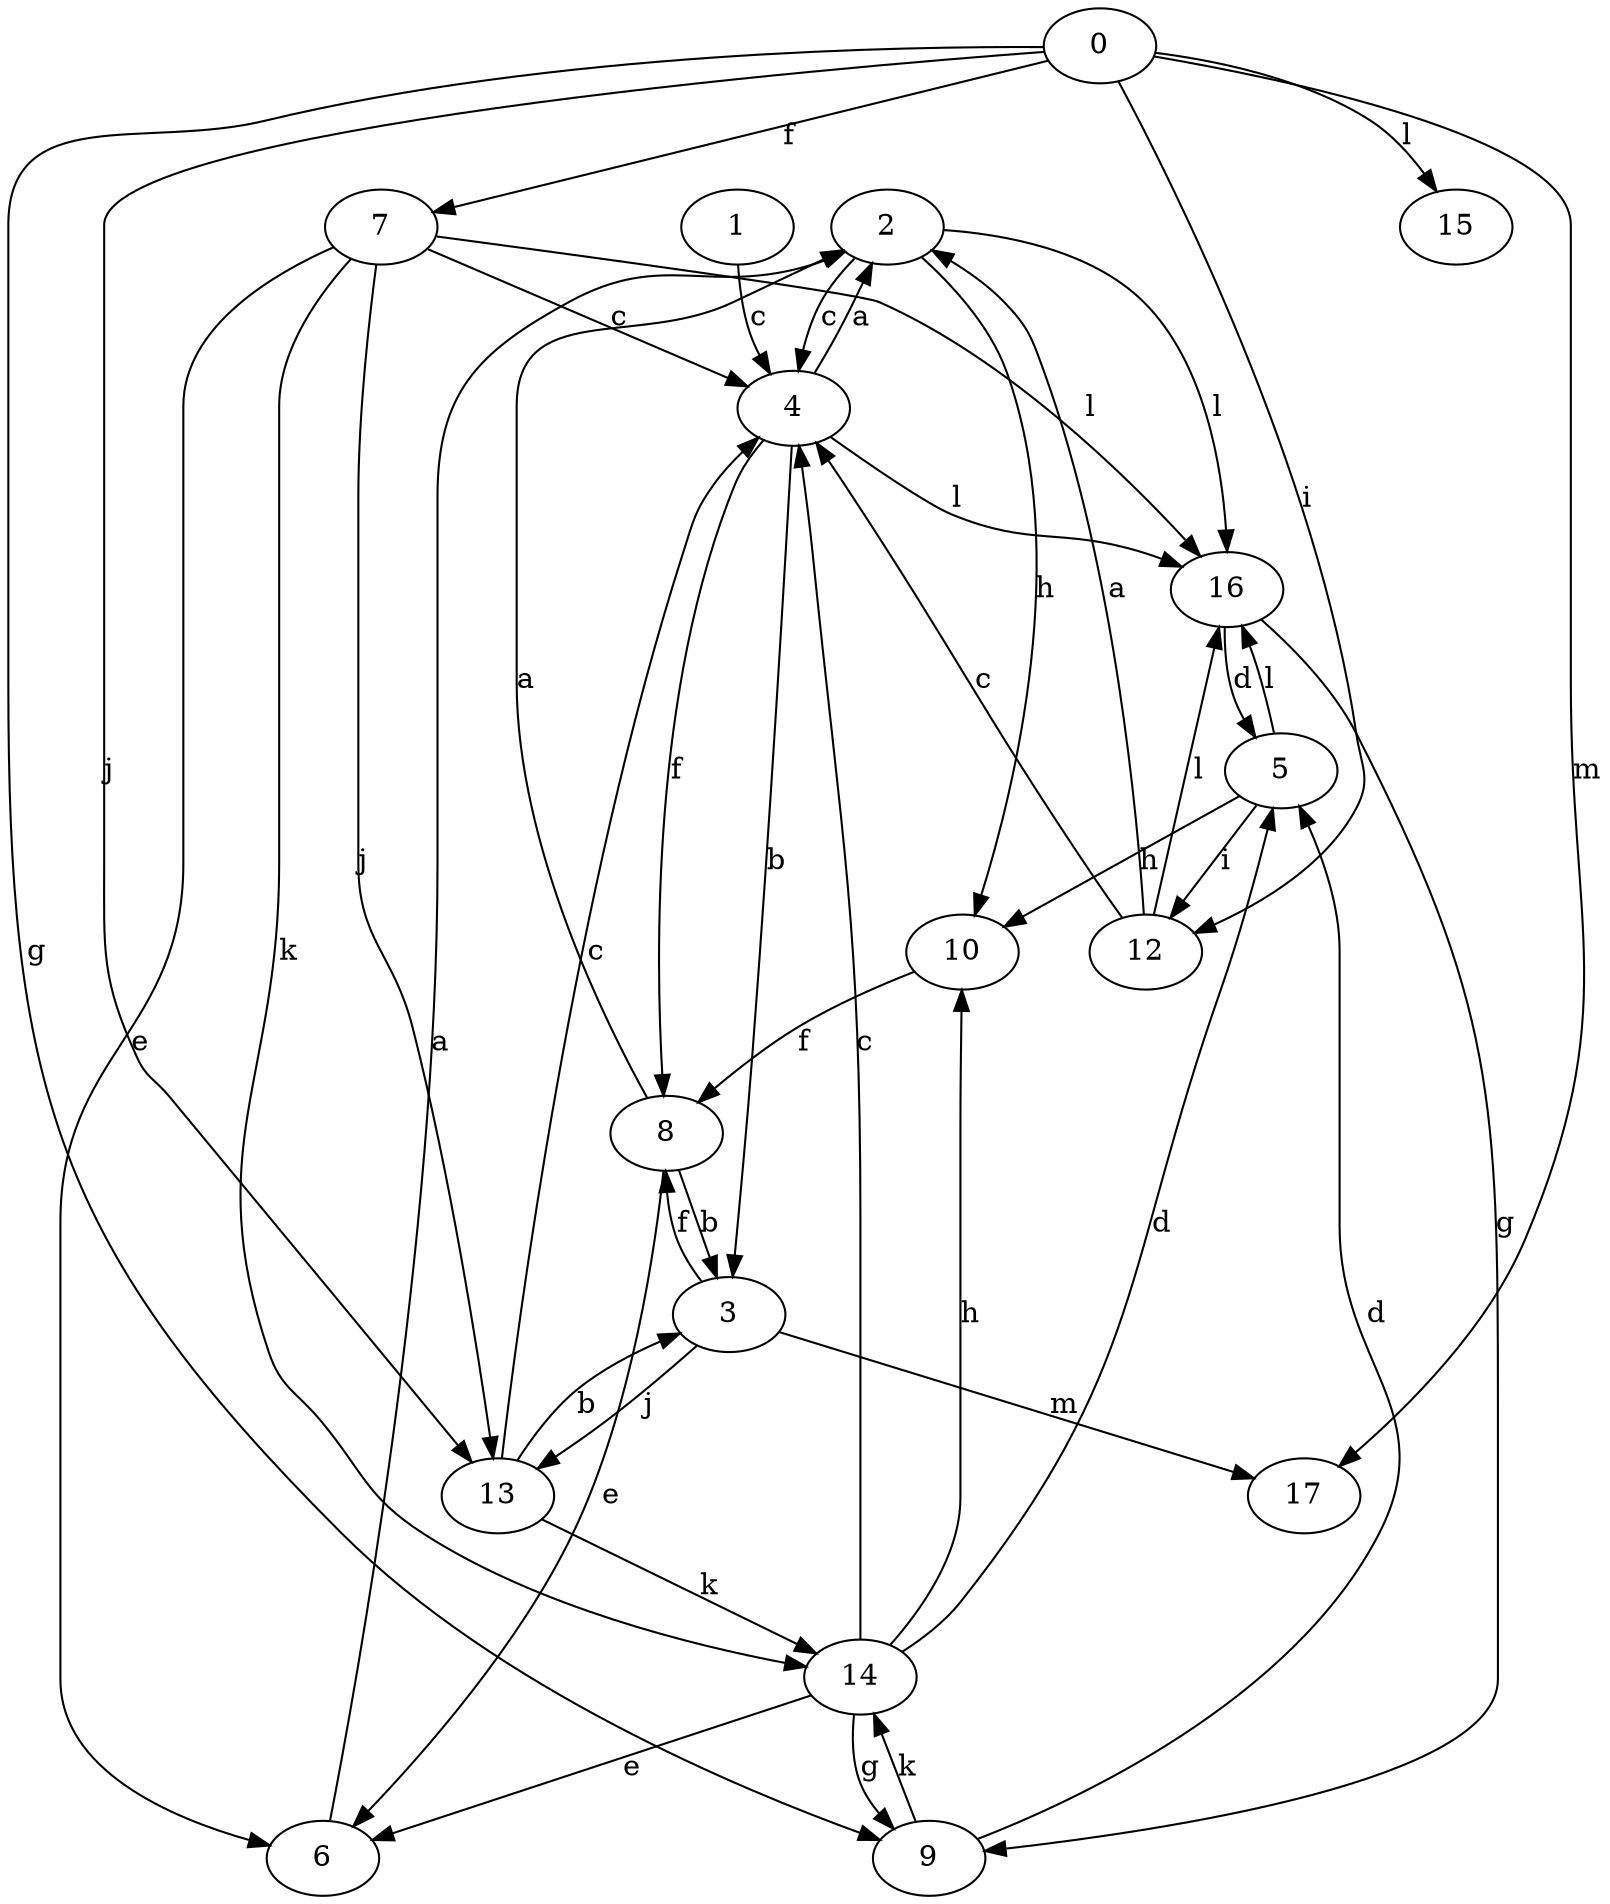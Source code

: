 strict digraph  {
2;
0;
3;
4;
5;
6;
7;
8;
9;
10;
1;
12;
13;
14;
15;
16;
17;
2 -> 4  [label=c];
2 -> 10  [label=h];
2 -> 16  [label=l];
0 -> 7  [label=f];
0 -> 9  [label=g];
0 -> 12  [label=i];
0 -> 13  [label=j];
0 -> 15  [label=l];
0 -> 17  [label=m];
3 -> 8  [label=f];
3 -> 13  [label=j];
3 -> 17  [label=m];
4 -> 2  [label=a];
4 -> 3  [label=b];
4 -> 8  [label=f];
4 -> 16  [label=l];
5 -> 10  [label=h];
5 -> 12  [label=i];
5 -> 16  [label=l];
6 -> 2  [label=a];
7 -> 4  [label=c];
7 -> 6  [label=e];
7 -> 13  [label=j];
7 -> 14  [label=k];
7 -> 16  [label=l];
8 -> 2  [label=a];
8 -> 3  [label=b];
8 -> 6  [label=e];
9 -> 5  [label=d];
9 -> 14  [label=k];
10 -> 8  [label=f];
1 -> 4  [label=c];
12 -> 2  [label=a];
12 -> 4  [label=c];
12 -> 16  [label=l];
13 -> 3  [label=b];
13 -> 4  [label=c];
13 -> 14  [label=k];
14 -> 4  [label=c];
14 -> 5  [label=d];
14 -> 6  [label=e];
14 -> 9  [label=g];
14 -> 10  [label=h];
16 -> 5  [label=d];
16 -> 9  [label=g];
}
